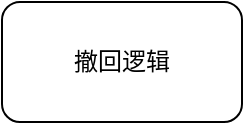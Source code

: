<mxfile version="13.5.1" type="github">
  <diagram id="uj-9slQlkS49RGhLCc4x" name="Page-1">
    <mxGraphModel dx="1298" dy="758" grid="1" gridSize="10" guides="1" tooltips="1" connect="1" arrows="1" fold="1" page="1" pageScale="1" pageWidth="827" pageHeight="1169" math="0" shadow="0">
      <root>
        <mxCell id="0" />
        <mxCell id="1" parent="0" />
        <mxCell id="dMhTXTQslPqrjxPpd7ud-1" value="撤回逻辑" style="rounded=1;whiteSpace=wrap;html=1;" vertex="1" parent="1">
          <mxGeometry x="140" y="150" width="120" height="60" as="geometry" />
        </mxCell>
      </root>
    </mxGraphModel>
  </diagram>
</mxfile>
